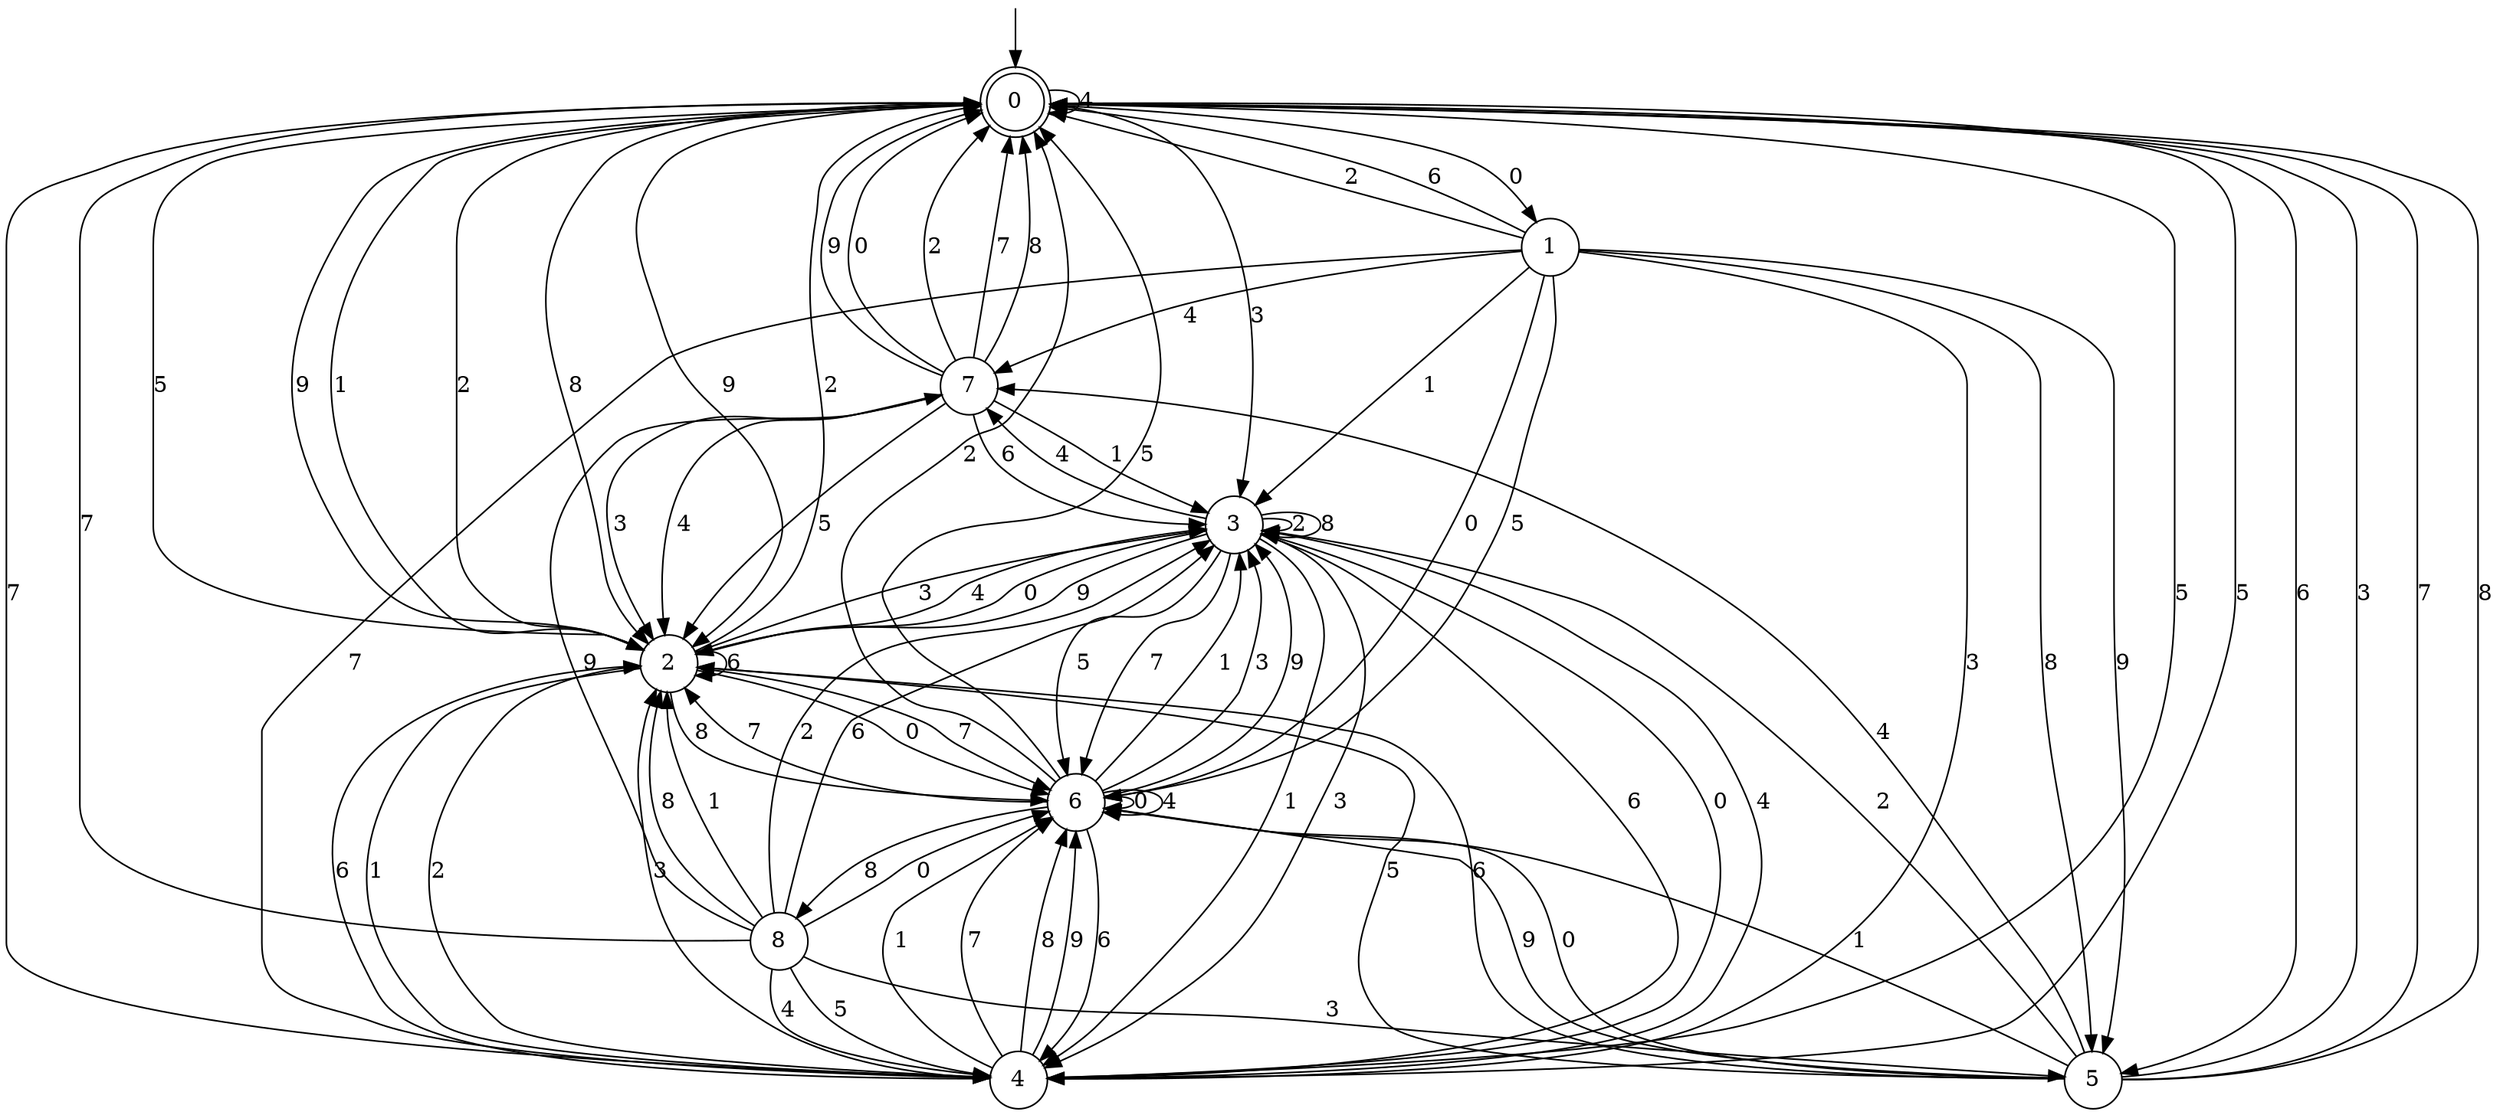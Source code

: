 digraph g {

	s0 [shape="doublecircle" label="0"];
	s1 [shape="circle" label="1"];
	s2 [shape="circle" label="2"];
	s3 [shape="circle" label="3"];
	s4 [shape="circle" label="4"];
	s5 [shape="circle" label="5"];
	s6 [shape="circle" label="6"];
	s7 [shape="circle" label="7"];
	s8 [shape="circle" label="8"];
	s0 -> s1 [label="0"];
	s0 -> s2 [label="1"];
	s0 -> s2 [label="2"];
	s0 -> s3 [label="3"];
	s0 -> s0 [label="4"];
	s0 -> s4 [label="5"];
	s0 -> s5 [label="6"];
	s0 -> s4 [label="7"];
	s0 -> s2 [label="8"];
	s0 -> s2 [label="9"];
	s1 -> s6 [label="0"];
	s1 -> s3 [label="1"];
	s1 -> s0 [label="2"];
	s1 -> s4 [label="3"];
	s1 -> s7 [label="4"];
	s1 -> s6 [label="5"];
	s1 -> s0 [label="6"];
	s1 -> s4 [label="7"];
	s1 -> s5 [label="8"];
	s1 -> s5 [label="9"];
	s2 -> s6 [label="0"];
	s2 -> s4 [label="1"];
	s2 -> s0 [label="2"];
	s2 -> s3 [label="3"];
	s2 -> s3 [label="4"];
	s2 -> s0 [label="5"];
	s2 -> s2 [label="6"];
	s2 -> s6 [label="7"];
	s2 -> s6 [label="8"];
	s2 -> s0 [label="9"];
	s3 -> s2 [label="0"];
	s3 -> s4 [label="1"];
	s3 -> s3 [label="2"];
	s3 -> s4 [label="3"];
	s3 -> s7 [label="4"];
	s3 -> s6 [label="5"];
	s3 -> s4 [label="6"];
	s3 -> s6 [label="7"];
	s3 -> s3 [label="8"];
	s3 -> s2 [label="9"];
	s4 -> s3 [label="0"];
	s4 -> s6 [label="1"];
	s4 -> s2 [label="2"];
	s4 -> s2 [label="3"];
	s4 -> s3 [label="4"];
	s4 -> s0 [label="5"];
	s4 -> s2 [label="6"];
	s4 -> s6 [label="7"];
	s4 -> s6 [label="8"];
	s4 -> s6 [label="9"];
	s5 -> s6 [label="0"];
	s5 -> s6 [label="1"];
	s5 -> s3 [label="2"];
	s5 -> s0 [label="3"];
	s5 -> s7 [label="4"];
	s5 -> s2 [label="5"];
	s5 -> s2 [label="6"];
	s5 -> s0 [label="7"];
	s5 -> s0 [label="8"];
	s5 -> s6 [label="9"];
	s6 -> s6 [label="0"];
	s6 -> s3 [label="1"];
	s6 -> s0 [label="2"];
	s6 -> s3 [label="3"];
	s6 -> s6 [label="4"];
	s6 -> s0 [label="5"];
	s6 -> s4 [label="6"];
	s6 -> s2 [label="7"];
	s6 -> s8 [label="8"];
	s6 -> s3 [label="9"];
	s7 -> s0 [label="0"];
	s7 -> s3 [label="1"];
	s7 -> s0 [label="2"];
	s7 -> s2 [label="3"];
	s7 -> s2 [label="4"];
	s7 -> s2 [label="5"];
	s7 -> s3 [label="6"];
	s7 -> s0 [label="7"];
	s7 -> s0 [label="8"];
	s7 -> s0 [label="9"];
	s8 -> s6 [label="0"];
	s8 -> s2 [label="1"];
	s8 -> s3 [label="2"];
	s8 -> s5 [label="3"];
	s8 -> s4 [label="4"];
	s8 -> s4 [label="5"];
	s8 -> s3 [label="6"];
	s8 -> s0 [label="7"];
	s8 -> s2 [label="8"];
	s8 -> s7 [label="9"];

__start0 [label="" shape="none" width="0" height="0"];
__start0 -> s0;

}
